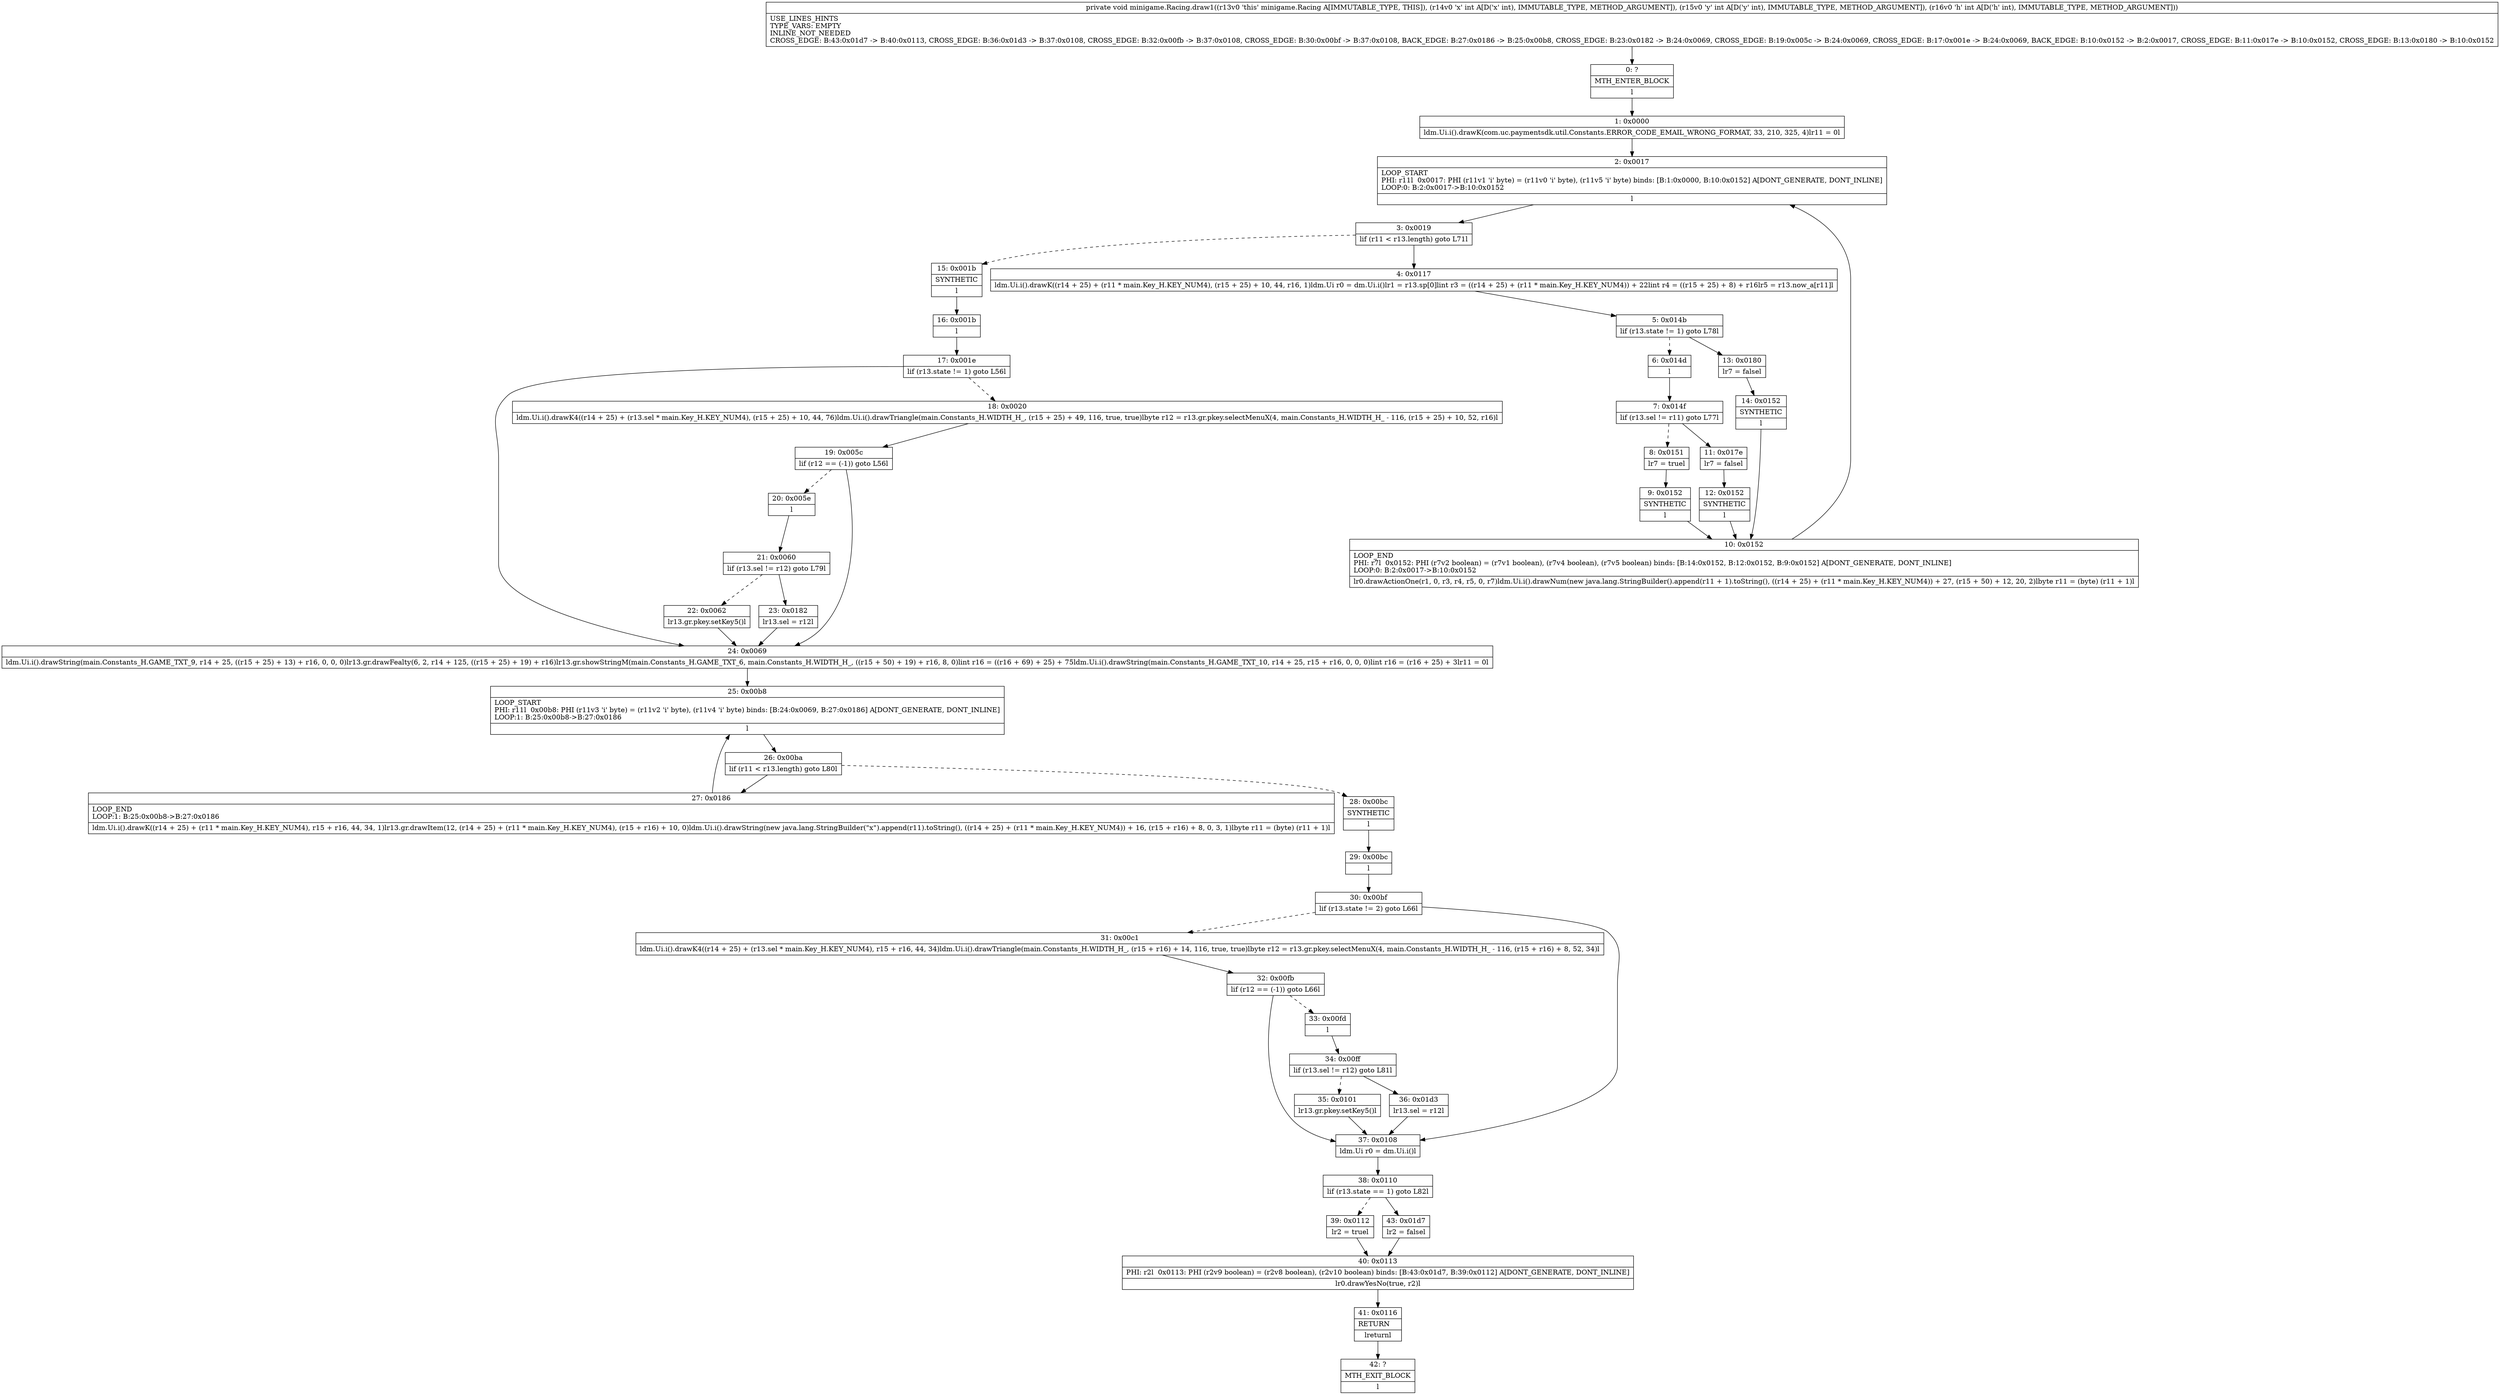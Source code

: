 digraph "CFG forminigame.Racing.draw1(III)V" {
Node_0 [shape=record,label="{0\:\ ?|MTH_ENTER_BLOCK\l|l}"];
Node_1 [shape=record,label="{1\:\ 0x0000|ldm.Ui.i().drawK(com.uc.paymentsdk.util.Constants.ERROR_CODE_EMAIL_WRONG_FORMAT, 33, 210, 325, 4)lr11 = 0l}"];
Node_2 [shape=record,label="{2\:\ 0x0017|LOOP_START\lPHI: r11l  0x0017: PHI (r11v1 'i' byte) = (r11v0 'i' byte), (r11v5 'i' byte) binds: [B:1:0x0000, B:10:0x0152] A[DONT_GENERATE, DONT_INLINE]\lLOOP:0: B:2:0x0017\-\>B:10:0x0152\l|l}"];
Node_3 [shape=record,label="{3\:\ 0x0019|lif (r11 \< r13.length) goto L71l}"];
Node_4 [shape=record,label="{4\:\ 0x0117|ldm.Ui.i().drawK((r14 + 25) + (r11 * main.Key_H.KEY_NUM4), (r15 + 25) + 10, 44, r16, 1)ldm.Ui r0 = dm.Ui.i()lr1 = r13.sp[0]lint r3 = ((r14 + 25) + (r11 * main.Key_H.KEY_NUM4)) + 22lint r4 = ((r15 + 25) + 8) + r16lr5 = r13.now_a[r11]l}"];
Node_5 [shape=record,label="{5\:\ 0x014b|lif (r13.state != 1) goto L78l}"];
Node_6 [shape=record,label="{6\:\ 0x014d|l}"];
Node_7 [shape=record,label="{7\:\ 0x014f|lif (r13.sel != r11) goto L77l}"];
Node_8 [shape=record,label="{8\:\ 0x0151|lr7 = truel}"];
Node_9 [shape=record,label="{9\:\ 0x0152|SYNTHETIC\l|l}"];
Node_10 [shape=record,label="{10\:\ 0x0152|LOOP_END\lPHI: r7l  0x0152: PHI (r7v2 boolean) = (r7v1 boolean), (r7v4 boolean), (r7v5 boolean) binds: [B:14:0x0152, B:12:0x0152, B:9:0x0152] A[DONT_GENERATE, DONT_INLINE]\lLOOP:0: B:2:0x0017\-\>B:10:0x0152\l|lr0.drawActionOne(r1, 0, r3, r4, r5, 0, r7)ldm.Ui.i().drawNum(new java.lang.StringBuilder().append(r11 + 1).toString(), ((r14 + 25) + (r11 * main.Key_H.KEY_NUM4)) + 27, (r15 + 50) + 12, 20, 2)lbyte r11 = (byte) (r11 + 1)l}"];
Node_11 [shape=record,label="{11\:\ 0x017e|lr7 = falsel}"];
Node_12 [shape=record,label="{12\:\ 0x0152|SYNTHETIC\l|l}"];
Node_13 [shape=record,label="{13\:\ 0x0180|lr7 = falsel}"];
Node_14 [shape=record,label="{14\:\ 0x0152|SYNTHETIC\l|l}"];
Node_15 [shape=record,label="{15\:\ 0x001b|SYNTHETIC\l|l}"];
Node_16 [shape=record,label="{16\:\ 0x001b|l}"];
Node_17 [shape=record,label="{17\:\ 0x001e|lif (r13.state != 1) goto L56l}"];
Node_18 [shape=record,label="{18\:\ 0x0020|ldm.Ui.i().drawK4((r14 + 25) + (r13.sel * main.Key_H.KEY_NUM4), (r15 + 25) + 10, 44, 76)ldm.Ui.i().drawTriangle(main.Constants_H.WIDTH_H_, (r15 + 25) + 49, 116, true, true)lbyte r12 = r13.gr.pkey.selectMenuX(4, main.Constants_H.WIDTH_H_ \- 116, (r15 + 25) + 10, 52, r16)l}"];
Node_19 [shape=record,label="{19\:\ 0x005c|lif (r12 == (\-1)) goto L56l}"];
Node_20 [shape=record,label="{20\:\ 0x005e|l}"];
Node_21 [shape=record,label="{21\:\ 0x0060|lif (r13.sel != r12) goto L79l}"];
Node_22 [shape=record,label="{22\:\ 0x0062|lr13.gr.pkey.setKey5()l}"];
Node_23 [shape=record,label="{23\:\ 0x0182|lr13.sel = r12l}"];
Node_24 [shape=record,label="{24\:\ 0x0069|ldm.Ui.i().drawString(main.Constants_H.GAME_TXT_9, r14 + 25, ((r15 + 25) + 13) + r16, 0, 0, 0)lr13.gr.drawFealty(6, 2, r14 + 125, ((r15 + 25) + 19) + r16)lr13.gr.showStringM(main.Constants_H.GAME_TXT_6, main.Constants_H.WIDTH_H_, ((r15 + 50) + 19) + r16, 8, 0)lint r16 = ((r16 + 69) + 25) + 75ldm.Ui.i().drawString(main.Constants_H.GAME_TXT_10, r14 + 25, r15 + r16, 0, 0, 0)lint r16 = (r16 + 25) + 3lr11 = 0l}"];
Node_25 [shape=record,label="{25\:\ 0x00b8|LOOP_START\lPHI: r11l  0x00b8: PHI (r11v3 'i' byte) = (r11v2 'i' byte), (r11v4 'i' byte) binds: [B:24:0x0069, B:27:0x0186] A[DONT_GENERATE, DONT_INLINE]\lLOOP:1: B:25:0x00b8\-\>B:27:0x0186\l|l}"];
Node_26 [shape=record,label="{26\:\ 0x00ba|lif (r11 \< r13.length) goto L80l}"];
Node_27 [shape=record,label="{27\:\ 0x0186|LOOP_END\lLOOP:1: B:25:0x00b8\-\>B:27:0x0186\l|ldm.Ui.i().drawK((r14 + 25) + (r11 * main.Key_H.KEY_NUM4), r15 + r16, 44, 34, 1)lr13.gr.drawItem(12, (r14 + 25) + (r11 * main.Key_H.KEY_NUM4), (r15 + r16) + 10, 0)ldm.Ui.i().drawString(new java.lang.StringBuilder(\"x\").append(r11).toString(), ((r14 + 25) + (r11 * main.Key_H.KEY_NUM4)) + 16, (r15 + r16) + 8, 0, 3, 1)lbyte r11 = (byte) (r11 + 1)l}"];
Node_28 [shape=record,label="{28\:\ 0x00bc|SYNTHETIC\l|l}"];
Node_29 [shape=record,label="{29\:\ 0x00bc|l}"];
Node_30 [shape=record,label="{30\:\ 0x00bf|lif (r13.state != 2) goto L66l}"];
Node_31 [shape=record,label="{31\:\ 0x00c1|ldm.Ui.i().drawK4((r14 + 25) + (r13.sel * main.Key_H.KEY_NUM4), r15 + r16, 44, 34)ldm.Ui.i().drawTriangle(main.Constants_H.WIDTH_H_, (r15 + r16) + 14, 116, true, true)lbyte r12 = r13.gr.pkey.selectMenuX(4, main.Constants_H.WIDTH_H_ \- 116, (r15 + r16) + 8, 52, 34)l}"];
Node_32 [shape=record,label="{32\:\ 0x00fb|lif (r12 == (\-1)) goto L66l}"];
Node_33 [shape=record,label="{33\:\ 0x00fd|l}"];
Node_34 [shape=record,label="{34\:\ 0x00ff|lif (r13.sel != r12) goto L81l}"];
Node_35 [shape=record,label="{35\:\ 0x0101|lr13.gr.pkey.setKey5()l}"];
Node_36 [shape=record,label="{36\:\ 0x01d3|lr13.sel = r12l}"];
Node_37 [shape=record,label="{37\:\ 0x0108|ldm.Ui r0 = dm.Ui.i()l}"];
Node_38 [shape=record,label="{38\:\ 0x0110|lif (r13.state == 1) goto L82l}"];
Node_39 [shape=record,label="{39\:\ 0x0112|lr2 = truel}"];
Node_40 [shape=record,label="{40\:\ 0x0113|PHI: r2l  0x0113: PHI (r2v9 boolean) = (r2v8 boolean), (r2v10 boolean) binds: [B:43:0x01d7, B:39:0x0112] A[DONT_GENERATE, DONT_INLINE]\l|lr0.drawYesNo(true, r2)l}"];
Node_41 [shape=record,label="{41\:\ 0x0116|RETURN\l|lreturnl}"];
Node_42 [shape=record,label="{42\:\ ?|MTH_EXIT_BLOCK\l|l}"];
Node_43 [shape=record,label="{43\:\ 0x01d7|lr2 = falsel}"];
MethodNode[shape=record,label="{private void minigame.Racing.draw1((r13v0 'this' minigame.Racing A[IMMUTABLE_TYPE, THIS]), (r14v0 'x' int A[D('x' int), IMMUTABLE_TYPE, METHOD_ARGUMENT]), (r15v0 'y' int A[D('y' int), IMMUTABLE_TYPE, METHOD_ARGUMENT]), (r16v0 'h' int A[D('h' int), IMMUTABLE_TYPE, METHOD_ARGUMENT]))  | USE_LINES_HINTS\lTYPE_VARS: EMPTY\lINLINE_NOT_NEEDED\lCROSS_EDGE: B:43:0x01d7 \-\> B:40:0x0113, CROSS_EDGE: B:36:0x01d3 \-\> B:37:0x0108, CROSS_EDGE: B:32:0x00fb \-\> B:37:0x0108, CROSS_EDGE: B:30:0x00bf \-\> B:37:0x0108, BACK_EDGE: B:27:0x0186 \-\> B:25:0x00b8, CROSS_EDGE: B:23:0x0182 \-\> B:24:0x0069, CROSS_EDGE: B:19:0x005c \-\> B:24:0x0069, CROSS_EDGE: B:17:0x001e \-\> B:24:0x0069, BACK_EDGE: B:10:0x0152 \-\> B:2:0x0017, CROSS_EDGE: B:11:0x017e \-\> B:10:0x0152, CROSS_EDGE: B:13:0x0180 \-\> B:10:0x0152\l}"];
MethodNode -> Node_0;
Node_0 -> Node_1;
Node_1 -> Node_2;
Node_2 -> Node_3;
Node_3 -> Node_4;
Node_3 -> Node_15[style=dashed];
Node_4 -> Node_5;
Node_5 -> Node_6[style=dashed];
Node_5 -> Node_13;
Node_6 -> Node_7;
Node_7 -> Node_8[style=dashed];
Node_7 -> Node_11;
Node_8 -> Node_9;
Node_9 -> Node_10;
Node_10 -> Node_2;
Node_11 -> Node_12;
Node_12 -> Node_10;
Node_13 -> Node_14;
Node_14 -> Node_10;
Node_15 -> Node_16;
Node_16 -> Node_17;
Node_17 -> Node_18[style=dashed];
Node_17 -> Node_24;
Node_18 -> Node_19;
Node_19 -> Node_20[style=dashed];
Node_19 -> Node_24;
Node_20 -> Node_21;
Node_21 -> Node_22[style=dashed];
Node_21 -> Node_23;
Node_22 -> Node_24;
Node_23 -> Node_24;
Node_24 -> Node_25;
Node_25 -> Node_26;
Node_26 -> Node_27;
Node_26 -> Node_28[style=dashed];
Node_27 -> Node_25;
Node_28 -> Node_29;
Node_29 -> Node_30;
Node_30 -> Node_31[style=dashed];
Node_30 -> Node_37;
Node_31 -> Node_32;
Node_32 -> Node_33[style=dashed];
Node_32 -> Node_37;
Node_33 -> Node_34;
Node_34 -> Node_35[style=dashed];
Node_34 -> Node_36;
Node_35 -> Node_37;
Node_36 -> Node_37;
Node_37 -> Node_38;
Node_38 -> Node_39[style=dashed];
Node_38 -> Node_43;
Node_39 -> Node_40;
Node_40 -> Node_41;
Node_41 -> Node_42;
Node_43 -> Node_40;
}

